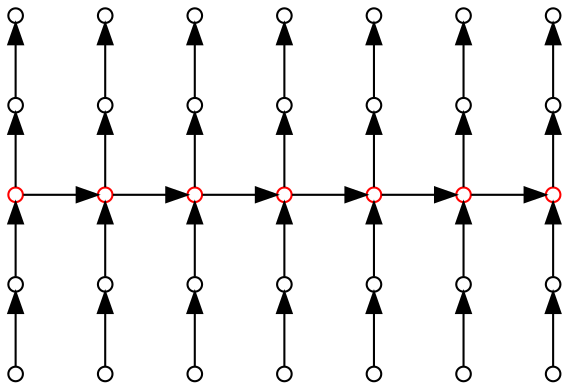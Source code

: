 digraph Mediansuche
	{
        nodesep = .5;
		rankdir = BT;
        node [shape=circle, label="", width=.1];
        { rank=same; a5; b5; c5; d5; e5; f5; g5; }
        { rank=same; a4; b4; c4; d4; e4; f4; g4; }
        { node [color=red]; rank=same; a3; b3; c3; d3; e3; f3; g3; }
        { rank=same; a2; b2; c2; d2; e2; f2; g2; }
        { rank=same; a1; b1; c1; d1; e1; f1; g1; }

        a1->a2; a2->a3;
        b1->b2; b2->b3;
        c1->c2; c2->c3;
        d1->d2; d2->d3;
        a3->b3; b3->c3; c3->d3;


        d3->d4; d4->d5;
        e3->e4; e4->e5;
        f3->f4; f4->f5;
        g3->g4; g4->g5;
        d3->e3; e3->f3; f3->g3;
            
            
        a3->a4; a4->a5;
        b3->b4; b4->b5;
        c3->c4; c4->c5;
        e1->e2; e2->e3;
        f1->f2; f2->f3;
        g1->g2; g2->g3;

	}
